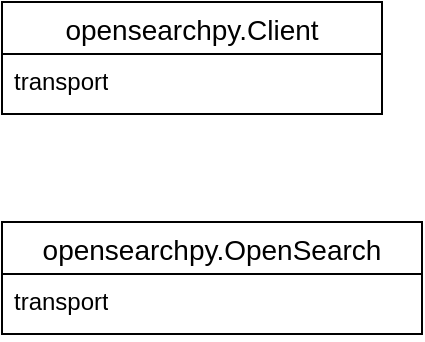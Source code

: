 <mxfile version="24.6.4" type="device">
  <diagram name="Page-1" id="75WUWjUSVrbxwqlnJA7a">
    <mxGraphModel dx="1364" dy="843" grid="1" gridSize="10" guides="1" tooltips="1" connect="1" arrows="1" fold="1" page="1" pageScale="1" pageWidth="1169" pageHeight="827" math="0" shadow="0">
      <root>
        <mxCell id="0" />
        <mxCell id="1" parent="0" />
        <mxCell id="cDbI1yiklXL0FSF3VzPR-1" value="opensearchpy.Client" style="swimlane;fontStyle=0;childLayout=stackLayout;horizontal=1;startSize=26;horizontalStack=0;resizeParent=1;resizeParentMax=0;resizeLast=0;collapsible=1;marginBottom=0;align=center;fontSize=14;" vertex="1" parent="1">
          <mxGeometry x="440" y="120" width="190" height="56" as="geometry" />
        </mxCell>
        <mxCell id="cDbI1yiklXL0FSF3VzPR-2" value="transport" style="text;strokeColor=none;fillColor=none;spacingLeft=4;spacingRight=4;overflow=hidden;rotatable=0;points=[[0,0.5],[1,0.5]];portConstraint=eastwest;fontSize=12;whiteSpace=wrap;html=1;" vertex="1" parent="cDbI1yiklXL0FSF3VzPR-1">
          <mxGeometry y="26" width="190" height="30" as="geometry" />
        </mxCell>
        <mxCell id="cDbI1yiklXL0FSF3VzPR-5" value="opensearchpy.OpenSearch" style="swimlane;fontStyle=0;childLayout=stackLayout;horizontal=1;startSize=26;horizontalStack=0;resizeParent=1;resizeParentMax=0;resizeLast=0;collapsible=1;marginBottom=0;align=center;fontSize=14;" vertex="1" parent="1">
          <mxGeometry x="440" y="230" width="210" height="56" as="geometry" />
        </mxCell>
        <mxCell id="cDbI1yiklXL0FSF3VzPR-6" value="transport" style="text;strokeColor=none;fillColor=none;spacingLeft=4;spacingRight=4;overflow=hidden;rotatable=0;points=[[0,0.5],[1,0.5]];portConstraint=eastwest;fontSize=12;whiteSpace=wrap;html=1;" vertex="1" parent="cDbI1yiklXL0FSF3VzPR-5">
          <mxGeometry y="26" width="210" height="30" as="geometry" />
        </mxCell>
      </root>
    </mxGraphModel>
  </diagram>
</mxfile>
